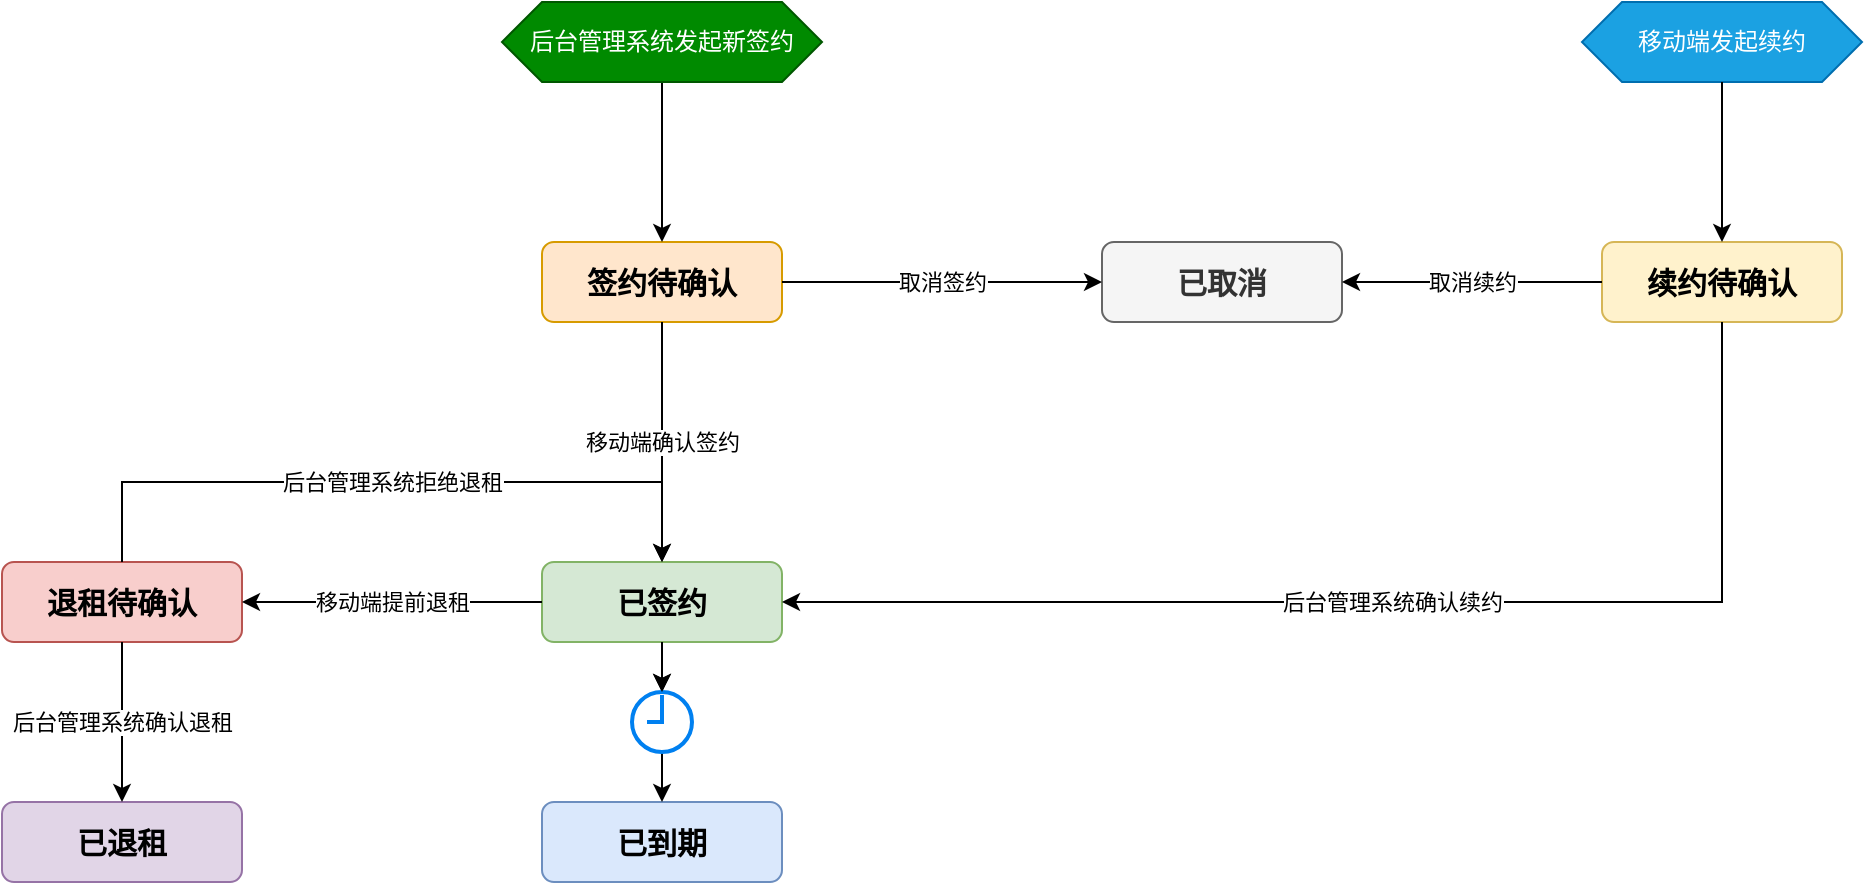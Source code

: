 <mxfile version="21.6.5" type="device">
  <diagram name="第 1 页" id="utMLbV04eaqdbAG-431M">
    <mxGraphModel dx="1219" dy="769" grid="1" gridSize="10" guides="1" tooltips="1" connect="1" arrows="1" fold="1" page="1" pageScale="1" pageWidth="3300" pageHeight="4681" math="0" shadow="0">
      <root>
        <mxCell id="0" />
        <mxCell id="1" parent="0" />
        <mxCell id="UT1i1PPxYZeE8euDBB32-13" value="签约待确认" style="rounded=1;whiteSpace=wrap;html=1;fontSize=15;fontStyle=1;fillColor=#ffe6cc;strokeColor=#d79b00;" vertex="1" parent="1">
          <mxGeometry x="320" y="160" width="120" height="40" as="geometry" />
        </mxCell>
        <mxCell id="UT1i1PPxYZeE8euDBB32-14" value="已签约" style="rounded=1;whiteSpace=wrap;html=1;fontSize=15;fontStyle=1;fillColor=#d5e8d4;strokeColor=#82b366;" vertex="1" parent="1">
          <mxGeometry x="320" y="320" width="120" height="40" as="geometry" />
        </mxCell>
        <mxCell id="UT1i1PPxYZeE8euDBB32-15" value="已取消" style="rounded=1;whiteSpace=wrap;html=1;fontSize=15;fontStyle=1;fillColor=#f5f5f5;fontColor=#333333;strokeColor=#666666;" vertex="1" parent="1">
          <mxGeometry x="600" y="160" width="120" height="40" as="geometry" />
        </mxCell>
        <mxCell id="UT1i1PPxYZeE8euDBB32-16" value="退租待确认" style="rounded=1;whiteSpace=wrap;html=1;fontSize=15;fontStyle=1;fillColor=#f8cecc;strokeColor=#b85450;" vertex="1" parent="1">
          <mxGeometry x="50" y="320" width="120" height="40" as="geometry" />
        </mxCell>
        <mxCell id="UT1i1PPxYZeE8euDBB32-17" value="已退租" style="rounded=1;whiteSpace=wrap;html=1;fontSize=15;fontStyle=1;fillColor=#e1d5e7;strokeColor=#9673a6;" vertex="1" parent="1">
          <mxGeometry x="50" y="440" width="120" height="40" as="geometry" />
        </mxCell>
        <mxCell id="UT1i1PPxYZeE8euDBB32-18" value="续约待确认" style="rounded=1;whiteSpace=wrap;html=1;fontSize=15;fontStyle=1;fillColor=#fff2cc;strokeColor=#d6b656;" vertex="1" parent="1">
          <mxGeometry x="850" y="160" width="120" height="40" as="geometry" />
        </mxCell>
        <mxCell id="UT1i1PPxYZeE8euDBB32-19" value="已到期" style="rounded=1;whiteSpace=wrap;html=1;fontSize=15;fontStyle=1;fillColor=#dae8fc;strokeColor=#6c8ebf;" vertex="1" parent="1">
          <mxGeometry x="320" y="440" width="120" height="40" as="geometry" />
        </mxCell>
        <mxCell id="UT1i1PPxYZeE8euDBB32-21" style="edgeStyle=orthogonalEdgeStyle;rounded=0;orthogonalLoop=1;jettySize=auto;html=1;exitX=0.5;exitY=1;exitDx=0;exitDy=0;entryX=0.5;entryY=0;entryDx=0;entryDy=0;" edge="1" parent="1" source="UT1i1PPxYZeE8euDBB32-20" target="UT1i1PPxYZeE8euDBB32-13">
          <mxGeometry relative="1" as="geometry" />
        </mxCell>
        <mxCell id="UT1i1PPxYZeE8euDBB32-20" value="后台管理系统发起新签约" style="shape=hexagon;perimeter=hexagonPerimeter2;whiteSpace=wrap;html=1;fixedSize=1;fillColor=#008a00;fontColor=#ffffff;strokeColor=#005700;" vertex="1" parent="1">
          <mxGeometry x="300" y="40" width="160" height="40" as="geometry" />
        </mxCell>
        <mxCell id="UT1i1PPxYZeE8euDBB32-23" value="" style="endArrow=classic;html=1;rounded=0;entryX=0;entryY=0.5;entryDx=0;entryDy=0;exitX=1;exitY=0.5;exitDx=0;exitDy=0;" edge="1" parent="1" source="UT1i1PPxYZeE8euDBB32-13" target="UT1i1PPxYZeE8euDBB32-15">
          <mxGeometry relative="1" as="geometry">
            <mxPoint x="440" y="130" as="sourcePoint" />
            <mxPoint x="670" y="400" as="targetPoint" />
          </mxGeometry>
        </mxCell>
        <mxCell id="UT1i1PPxYZeE8euDBB32-24" value="取消签约" style="edgeLabel;resizable=0;html=1;align=center;verticalAlign=middle;" connectable="0" vertex="1" parent="UT1i1PPxYZeE8euDBB32-23">
          <mxGeometry relative="1" as="geometry" />
        </mxCell>
        <mxCell id="UT1i1PPxYZeE8euDBB32-26" value="" style="endArrow=classic;html=1;rounded=0;exitX=0.5;exitY=1;exitDx=0;exitDy=0;entryX=0.5;entryY=0;entryDx=0;entryDy=0;" edge="1" parent="1" source="UT1i1PPxYZeE8euDBB32-13" target="UT1i1PPxYZeE8euDBB32-14">
          <mxGeometry relative="1" as="geometry">
            <mxPoint x="390" y="210" as="sourcePoint" />
            <mxPoint x="390" y="290" as="targetPoint" />
            <Array as="points" />
          </mxGeometry>
        </mxCell>
        <mxCell id="UT1i1PPxYZeE8euDBB32-27" value="移动端确认签约" style="edgeLabel;resizable=0;html=1;align=center;verticalAlign=middle;" connectable="0" vertex="1" parent="UT1i1PPxYZeE8euDBB32-26">
          <mxGeometry relative="1" as="geometry" />
        </mxCell>
        <mxCell id="UT1i1PPxYZeE8euDBB32-28" value="" style="endArrow=classic;html=1;rounded=0;exitX=0;exitY=0.5;exitDx=0;exitDy=0;entryX=1;entryY=0.5;entryDx=0;entryDy=0;" edge="1" parent="1" source="UT1i1PPxYZeE8euDBB32-14" target="UT1i1PPxYZeE8euDBB32-16">
          <mxGeometry relative="1" as="geometry">
            <mxPoint x="510" y="410" as="sourcePoint" />
            <mxPoint x="690" y="510" as="targetPoint" />
            <Array as="points" />
          </mxGeometry>
        </mxCell>
        <mxCell id="UT1i1PPxYZeE8euDBB32-29" value="移动端提前退租" style="edgeLabel;resizable=0;html=1;align=center;verticalAlign=middle;" connectable="0" vertex="1" parent="UT1i1PPxYZeE8euDBB32-28">
          <mxGeometry relative="1" as="geometry" />
        </mxCell>
        <mxCell id="UT1i1PPxYZeE8euDBB32-30" value="" style="endArrow=classic;html=1;rounded=0;exitX=0.5;exitY=1;exitDx=0;exitDy=0;entryX=0.5;entryY=0;entryDx=0;entryDy=0;" edge="1" parent="1" source="UT1i1PPxYZeE8euDBB32-16" target="UT1i1PPxYZeE8euDBB32-17">
          <mxGeometry relative="1" as="geometry">
            <mxPoint x="340" y="160" as="sourcePoint" />
            <mxPoint x="340" y="240" as="targetPoint" />
          </mxGeometry>
        </mxCell>
        <mxCell id="UT1i1PPxYZeE8euDBB32-31" value="后台管理系统确认退租" style="edgeLabel;resizable=0;html=1;align=center;verticalAlign=middle;" connectable="0" vertex="1" parent="UT1i1PPxYZeE8euDBB32-30">
          <mxGeometry relative="1" as="geometry" />
        </mxCell>
        <mxCell id="UT1i1PPxYZeE8euDBB32-34" value="移动端发起续约" style="shape=hexagon;perimeter=hexagonPerimeter2;whiteSpace=wrap;html=1;fixedSize=1;fillColor=#1ba1e2;fontColor=#ffffff;strokeColor=#006EAF;" vertex="1" parent="1">
          <mxGeometry x="840" y="40" width="140" height="40" as="geometry" />
        </mxCell>
        <mxCell id="UT1i1PPxYZeE8euDBB32-35" style="edgeStyle=orthogonalEdgeStyle;rounded=0;orthogonalLoop=1;jettySize=auto;html=1;exitX=0.5;exitY=1;exitDx=0;exitDy=0;entryX=0.5;entryY=0;entryDx=0;entryDy=0;" edge="1" parent="1" source="UT1i1PPxYZeE8euDBB32-34" target="UT1i1PPxYZeE8euDBB32-18">
          <mxGeometry relative="1" as="geometry">
            <mxPoint x="400" y="90" as="sourcePoint" />
            <mxPoint x="400" y="170" as="targetPoint" />
          </mxGeometry>
        </mxCell>
        <mxCell id="UT1i1PPxYZeE8euDBB32-37" value="" style="endArrow=classic;html=1;rounded=0;exitX=0.5;exitY=1;exitDx=0;exitDy=0;entryX=1;entryY=0.5;entryDx=0;entryDy=0;" edge="1" parent="1" source="UT1i1PPxYZeE8euDBB32-18" target="UT1i1PPxYZeE8euDBB32-14">
          <mxGeometry relative="1" as="geometry">
            <mxPoint x="450" y="190" as="sourcePoint" />
            <mxPoint x="630" y="290" as="targetPoint" />
            <Array as="points">
              <mxPoint x="910" y="340" />
            </Array>
          </mxGeometry>
        </mxCell>
        <mxCell id="UT1i1PPxYZeE8euDBB32-38" value="后台管理系统确认续约" style="edgeLabel;resizable=0;html=1;align=center;verticalAlign=middle;" connectable="0" vertex="1" parent="UT1i1PPxYZeE8euDBB32-37">
          <mxGeometry relative="1" as="geometry" />
        </mxCell>
        <mxCell id="UT1i1PPxYZeE8euDBB32-41" value="" style="endArrow=classic;html=1;rounded=0;entryX=1;entryY=0.5;entryDx=0;entryDy=0;exitX=0;exitY=0.5;exitDx=0;exitDy=0;" edge="1" parent="1" source="UT1i1PPxYZeE8euDBB32-18" target="UT1i1PPxYZeE8euDBB32-15">
          <mxGeometry relative="1" as="geometry">
            <mxPoint x="480" y="270" as="sourcePoint" />
            <mxPoint x="650" y="270" as="targetPoint" />
          </mxGeometry>
        </mxCell>
        <mxCell id="UT1i1PPxYZeE8euDBB32-42" value="取消续约" style="edgeLabel;resizable=0;html=1;align=center;verticalAlign=middle;" connectable="0" vertex="1" parent="UT1i1PPxYZeE8euDBB32-41">
          <mxGeometry relative="1" as="geometry" />
        </mxCell>
        <mxCell id="UT1i1PPxYZeE8euDBB32-46" style="edgeStyle=orthogonalEdgeStyle;rounded=0;orthogonalLoop=1;jettySize=auto;html=1;entryX=0.5;entryY=0;entryDx=0;entryDy=0;" edge="1" parent="1" source="UT1i1PPxYZeE8euDBB32-44" target="UT1i1PPxYZeE8euDBB32-19">
          <mxGeometry relative="1" as="geometry">
            <mxPoint x="380" y="380" as="sourcePoint" />
            <mxPoint x="389" y="360" as="targetPoint" />
          </mxGeometry>
        </mxCell>
        <mxCell id="UT1i1PPxYZeE8euDBB32-47" value="" style="edgeStyle=orthogonalEdgeStyle;rounded=0;orthogonalLoop=1;jettySize=auto;html=1;entryX=0.5;entryY=0;entryDx=0;entryDy=0;" edge="1" parent="1" target="UT1i1PPxYZeE8euDBB32-44">
          <mxGeometry relative="1" as="geometry">
            <mxPoint x="380" y="380" as="sourcePoint" />
            <mxPoint x="380" y="440" as="targetPoint" />
          </mxGeometry>
        </mxCell>
        <mxCell id="UT1i1PPxYZeE8euDBB32-44" value="" style="html=1;verticalLabelPosition=bottom;align=center;labelBackgroundColor=#ffffff;verticalAlign=top;strokeWidth=2;strokeColor=#0080F0;shadow=0;dashed=0;shape=mxgraph.ios7.icons.clock;" vertex="1" parent="1">
          <mxGeometry x="365" y="385" width="30" height="30" as="geometry" />
        </mxCell>
        <mxCell id="UT1i1PPxYZeE8euDBB32-48" value="" style="endArrow=classic;html=1;rounded=0;exitX=0.5;exitY=1;exitDx=0;exitDy=0;entryX=0.5;entryY=0;entryDx=0;entryDy=0;entryPerimeter=0;" edge="1" parent="1" source="UT1i1PPxYZeE8euDBB32-14" target="UT1i1PPxYZeE8euDBB32-44">
          <mxGeometry width="50" height="50" relative="1" as="geometry">
            <mxPoint x="500" y="380" as="sourcePoint" />
            <mxPoint x="550" y="330" as="targetPoint" />
          </mxGeometry>
        </mxCell>
        <mxCell id="UT1i1PPxYZeE8euDBB32-50" value="" style="endArrow=classic;html=1;rounded=0;exitX=0.5;exitY=0;exitDx=0;exitDy=0;entryX=0.5;entryY=0;entryDx=0;entryDy=0;edgeStyle=elbowEdgeStyle;elbow=vertical;" edge="1" parent="1" source="UT1i1PPxYZeE8euDBB32-16" target="UT1i1PPxYZeE8euDBB32-14">
          <mxGeometry relative="1" as="geometry">
            <mxPoint x="110" y="300" as="sourcePoint" />
            <mxPoint x="380" y="300" as="targetPoint" />
            <Array as="points">
              <mxPoint x="250" y="280" />
            </Array>
          </mxGeometry>
        </mxCell>
        <mxCell id="UT1i1PPxYZeE8euDBB32-51" value="后台管理系统拒绝退租" style="edgeLabel;resizable=0;html=1;align=center;verticalAlign=middle;" connectable="0" vertex="1" parent="UT1i1PPxYZeE8euDBB32-50">
          <mxGeometry relative="1" as="geometry" />
        </mxCell>
      </root>
    </mxGraphModel>
  </diagram>
</mxfile>
